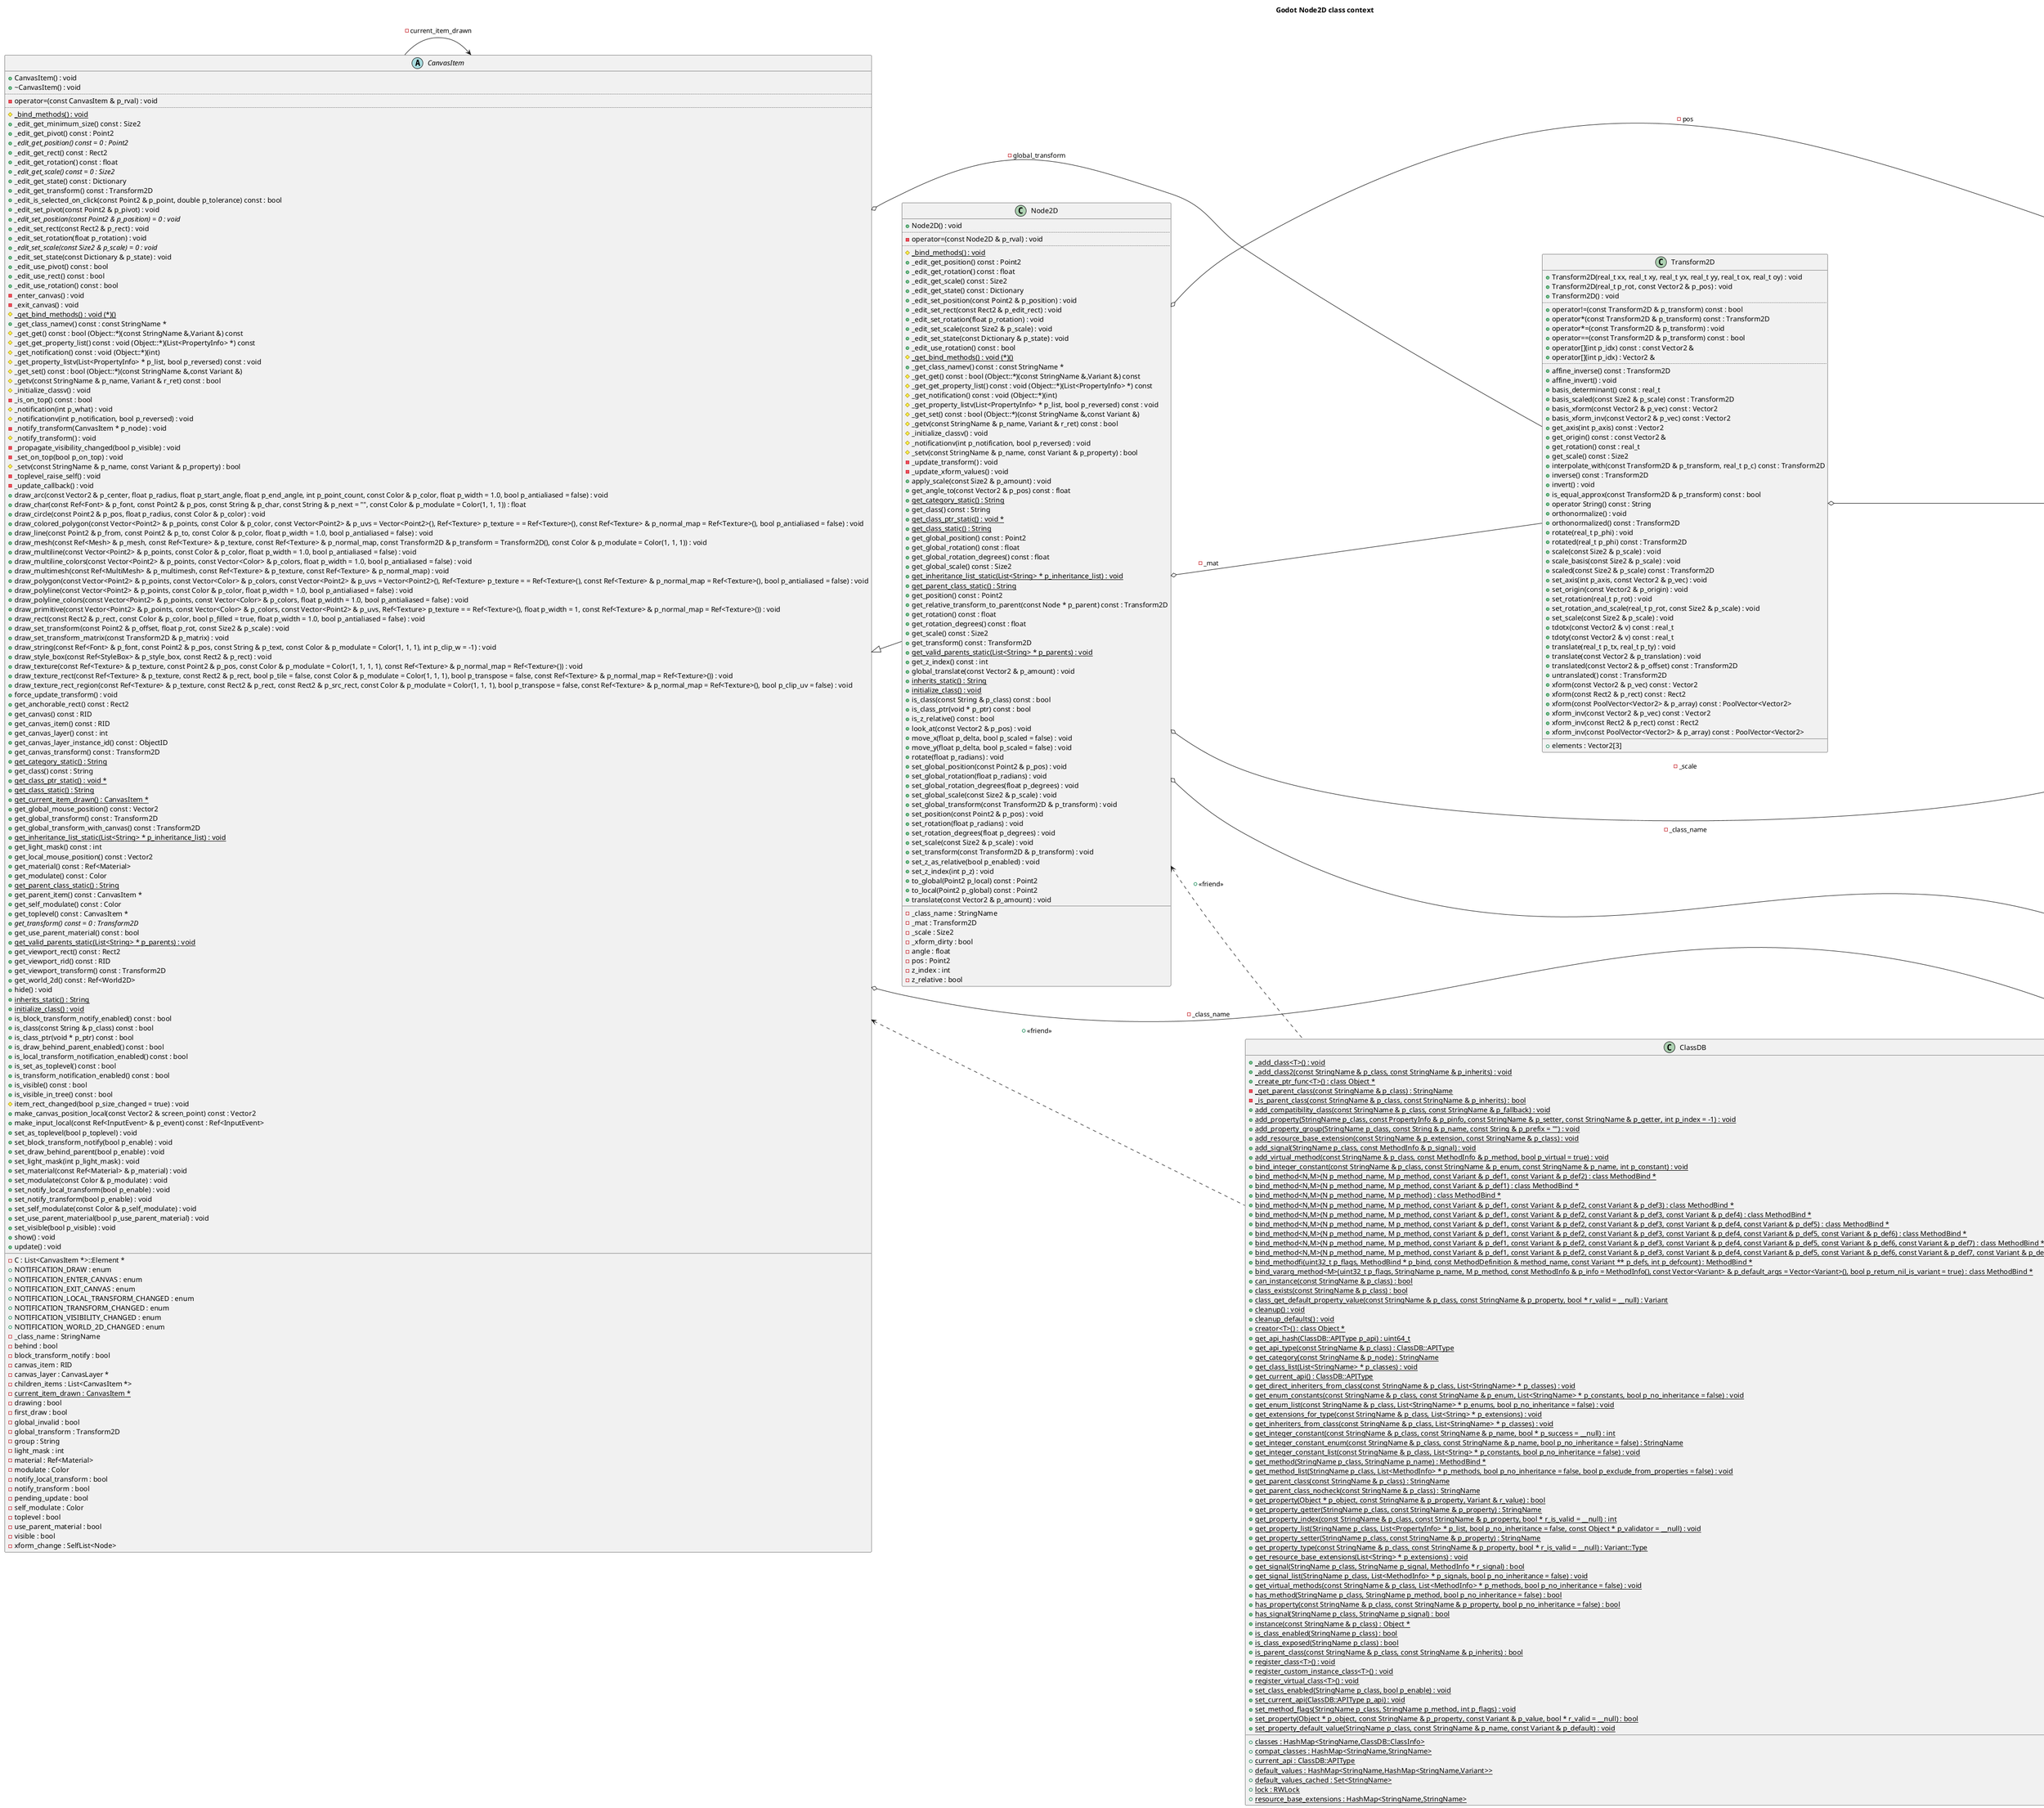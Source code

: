 @startuml
title Godot Node2D class context
left to right direction
class "Vector2" as C_0000053309527800613276
class C_0000053309527800613276 [[https://github.com/godotengine/godot/blob/faf3f883d1a25ec8a2b7a31ecc9e3363613b2478/./core/math/vector2.h#L39{Vector2}]] {
+Vector2(real_t p_x, real_t p_y) : void
+Vector2() : void
..
+operator!=(const Vector2 & p_vec2) const : bool
+operator*(const Vector2 & p_v1) const : Vector2
+operator*(const real_t & rvalue) const : Vector2
+operator*=(const real_t & rvalue) : void
+operator*=(const Vector2 & rvalue) : void
+operator+(const Vector2 & p_v) const : Vector2
+operator+=(const Vector2 & p_v) : void
+operator-(const Vector2 & p_v) const : Vector2
+operator-() const : Vector2
+operator-=(const Vector2 & p_v) : void
+operator/(const Vector2 & p_v1) const : Vector2
+operator/(const real_t & rvalue) const : Vector2
+operator/=(const real_t & rvalue) : void
+operator/=(const Vector2 & rvalue) : void
+operator<(const Vector2 & p_vec2) const : bool
+operator<=(const Vector2 & p_vec2) const : bool
+operator==(const Vector2 & p_vec2) const : bool
+operator>(const Vector2 & p_vec2) const : bool
+operator>=(const Vector2 & p_vec2) const : bool
+operator[](int p_idx) const : const real_t &
+operator[](int p_idx) : real_t &
..
+abs() const : Vector2
+angle() const : real_t
+angle_to(const Vector2 & p_vector2) const : real_t
+angle_to_point(const Vector2 & p_vector2) const : real_t
+aspect() const : real_t
+bounce(const Vector2 & p_normal) const : Vector2
+ceil() const : Vector2
+clamped(real_t p_len) const : Vector2
+cross(const Vector2 & p_other) const : real_t
+cubic_interpolate(const Vector2 & p_b, const Vector2 & p_pre_a, const Vector2 & p_post_b, real_t p_weight) const : Vector2
+direction_to(const Vector2 & p_to) const : Vector2
+distance_squared_to(const Vector2 & p_vector2) const : real_t
+distance_to(const Vector2 & p_vector2) const : real_t
+dot(const Vector2 & p_other) const : real_t
+floor() const : Vector2
+is_equal_approx(const Vector2 & p_v) const : bool
+is_normalized() const : bool
+length() const : real_t
+length_squared() const : real_t
{static} +linear_interpolate(const Vector2 & p_a, const Vector2 & p_b, real_t p_weight) : Vector2
+linear_interpolate(const Vector2 & p_to, real_t p_weight) const : Vector2
+move_toward(const Vector2 & p_to, const real_t p_delta) const : Vector2
+normalize() : void
+normalized() const : Vector2
+operator String() const : String
+plane_project(real_t p_d, const Vector2 & p_vec) const : Vector2
+posmod(const real_t p_mod) const : Vector2
+posmodv(const Vector2 & p_modv) const : Vector2
+project(const Vector2 & p_to) const : Vector2
+reflect(const Vector2 & p_normal) const : Vector2
+rotated(real_t p_by) const : Vector2
+round() const : Vector2
+set_rotation(real_t p_radians) : void
+sign() const : Vector2
+slerp(const Vector2 & p_to, real_t p_weight) const : Vector2
+slide(const Vector2 & p_normal) const : Vector2
+snapped(const Vector2 & p_by) const : Vector2
+tangent() const : Vector2
__
+ : Vector2::(anonymous_506200) [[[https://github.com/godotengine/godot/blob/faf3f883d1a25ec8a2b7a31ecc9e3363613b2478/./core/math/vector2.h#L46{}]]]
+ : Vector2::(anonymous_506305) [[[https://github.com/godotengine/godot/blob/faf3f883d1a25ec8a2b7a31ecc9e3363613b2478/./core/math/vector2.h#L50{}]]]
}
class "Transform2D" as C_0001296138246691404804
class C_0001296138246691404804 [[https://github.com/godotengine/godot/blob/faf3f883d1a25ec8a2b7a31ecc9e3363613b2478/./core/math/transform_2d.h#L37{Transform2D}]] {
+Transform2D(real_t xx, real_t xy, real_t yx, real_t yy, real_t ox, real_t oy) : void
+Transform2D(real_t p_rot, const Vector2 & p_pos) : void
+Transform2D() : void
..
+operator!=(const Transform2D & p_transform) const : bool
+operator*(const Transform2D & p_transform) const : Transform2D
+operator*=(const Transform2D & p_transform) : void
+operator==(const Transform2D & p_transform) const : bool
+operator[](int p_idx) const : const Vector2 &
+operator[](int p_idx) : Vector2 &
..
+affine_inverse() const : Transform2D
+affine_invert() : void
+basis_determinant() const : real_t
+basis_scaled(const Size2 & p_scale) const : Transform2D
+basis_xform(const Vector2 & p_vec) const : Vector2
+basis_xform_inv(const Vector2 & p_vec) const : Vector2
+get_axis(int p_axis) const : Vector2
+get_origin() const : const Vector2 &
+get_rotation() const : real_t
+get_scale() const : Size2
+interpolate_with(const Transform2D & p_transform, real_t p_c) const : Transform2D
+inverse() const : Transform2D
+invert() : void
+is_equal_approx(const Transform2D & p_transform) const : bool
+operator String() const : String
+orthonormalize() : void
+orthonormalized() const : Transform2D
+rotate(real_t p_phi) : void
+rotated(real_t p_phi) const : Transform2D
+scale(const Size2 & p_scale) : void
+scale_basis(const Size2 & p_scale) : void
+scaled(const Size2 & p_scale) const : Transform2D
+set_axis(int p_axis, const Vector2 & p_vec) : void
+set_origin(const Vector2 & p_origin) : void
+set_rotation(real_t p_rot) : void
+set_rotation_and_scale(real_t p_rot, const Size2 & p_scale) : void
+set_scale(const Size2 & p_scale) : void
+tdotx(const Vector2 & v) const : real_t
+tdoty(const Vector2 & v) const : real_t
+translate(real_t p_tx, real_t p_ty) : void
+translate(const Vector2 & p_translation) : void
+translated(const Vector2 & p_offset) const : Transform2D
+untranslated() const : Transform2D
+xform(const Vector2 & p_vec) const : Vector2
+xform(const Rect2 & p_rect) const : Rect2
+xform(const PoolVector<Vector2> & p_array) const : PoolVector<Vector2>
+xform_inv(const Vector2 & p_vec) const : Vector2
+xform_inv(const Rect2 & p_rect) const : Rect2
+xform_inv(const PoolVector<Vector2> & p_array) const : PoolVector<Vector2>
__
+elements : Vector2[3] [[[https://github.com/godotengine/godot/blob/faf3f883d1a25ec8a2b7a31ecc9e3363613b2478/./core/math/transform_2d.h#L49{elements}]]]
}
class "StringName" as C_0001858199404643284193
class C_0001858199404643284193 [[https://github.com/godotengine/godot/blob/faf3f883d1a25ec8a2b7a31ecc9e3363613b2478/./core/string_name.h#L44{StringName}]] {
-StringName(StringName::_Data * p_data) : void
+StringName(const char * p_name) : void
+StringName(const StringName & p_name) : void
+StringName(const String & p_name) : void
+StringName(const StaticCString & p_static_string) : void
+StringName() : void
+~StringName() : void
..
+operator=(const StringName & p_name) : void
..
+operator!=(const String & p_name) const : bool
+operator!=(const StringName & p_name) const : bool
+operator<(const StringName & p_name) const : bool
+operator==(const String & p_name) const : bool
+operator==(const char * p_name) const : bool
+operator==(const StringName & p_name) const : bool
..
{static} -cleanup() : void
+data_unique_pointer() const : const void *
+hash() const : uint32_t
+operator String() const : String
+operator const void *() const : const void *
{static} +search(const char * p_name) : StringName
{static} +search(const CharType * p_name) : StringName
{static} +search(const String & p_name) : StringName
{static} -setup() : void
-unref() : void
__
-STRING_TABLE_BITS : enum
-STRING_TABLE_LEN : enum
-STRING_TABLE_MASK : enum
-_data : StringName::_Data * [[[https://github.com/godotengine/godot/blob/faf3f883d1a25ec8a2b7a31ecc9e3363613b2478/./core/string_name.h#L73{_data}]]]
{static} -_table : StringName::_Data *[4096] [[[https://github.com/godotengine/godot/blob/faf3f883d1a25ec8a2b7a31ecc9e3363613b2478/./core/string_name.h#L71{_table}]]]
{static} -configured : bool [[[https://github.com/godotengine/godot/blob/faf3f883d1a25ec8a2b7a31ecc9e3363613b2478/./core/string_name.h#L88{configured}]]]
{static} -lock : Mutex [[[https://github.com/godotengine/godot/blob/faf3f883d1a25ec8a2b7a31ecc9e3363613b2478/./core/string_name.h#L85{lock}]]]
}
class "ClassDB" as C_0000104564426296396960
class C_0000104564426296396960 [[https://github.com/godotengine/godot/blob/faf3f883d1a25ec8a2b7a31ecc9e3363613b2478/./core/class_db.h#L94{ClassDB}]] {
{static} +_add_class<T>() : void
{static} +_add_class2(const StringName & p_class, const StringName & p_inherits) : void
{static} +_create_ptr_func<T>() : class Object *
{static} -_get_parent_class(const StringName & p_class) : StringName
{static} -_is_parent_class(const StringName & p_class, const StringName & p_inherits) : bool
{static} +add_compatibility_class(const StringName & p_class, const StringName & p_fallback) : void
{static} +add_property(StringName p_class, const PropertyInfo & p_pinfo, const StringName & p_setter, const StringName & p_getter, int p_index = -1) : void
{static} +add_property_group(StringName p_class, const String & p_name, const String & p_prefix = "") : void
{static} +add_resource_base_extension(const StringName & p_extension, const StringName & p_class) : void
{static} +add_signal(StringName p_class, const MethodInfo & p_signal) : void
{static} +add_virtual_method(const StringName & p_class, const MethodInfo & p_method, bool p_virtual = true) : void
{static} +bind_integer_constant(const StringName & p_class, const StringName & p_enum, const StringName & p_name, int p_constant) : void
{static} +bind_method<N,M>(N p_method_name, M p_method, const Variant & p_def1, const Variant & p_def2) : class MethodBind *
{static} +bind_method<N,M>(N p_method_name, M p_method, const Variant & p_def1) : class MethodBind *
{static} +bind_method<N,M>(N p_method_name, M p_method) : class MethodBind *
{static} +bind_method<N,M>(N p_method_name, M p_method, const Variant & p_def1, const Variant & p_def2, const Variant & p_def3) : class MethodBind *
{static} +bind_method<N,M>(N p_method_name, M p_method, const Variant & p_def1, const Variant & p_def2, const Variant & p_def3, const Variant & p_def4) : class MethodBind *
{static} +bind_method<N,M>(N p_method_name, M p_method, const Variant & p_def1, const Variant & p_def2, const Variant & p_def3, const Variant & p_def4, const Variant & p_def5) : class MethodBind *
{static} +bind_method<N,M>(N p_method_name, M p_method, const Variant & p_def1, const Variant & p_def2, const Variant & p_def3, const Variant & p_def4, const Variant & p_def5, const Variant & p_def6) : class MethodBind *
{static} +bind_method<N,M>(N p_method_name, M p_method, const Variant & p_def1, const Variant & p_def2, const Variant & p_def3, const Variant & p_def4, const Variant & p_def5, const Variant & p_def6, const Variant & p_def7) : class MethodBind *
{static} +bind_method<N,M>(N p_method_name, M p_method, const Variant & p_def1, const Variant & p_def2, const Variant & p_def3, const Variant & p_def4, const Variant & p_def5, const Variant & p_def6, const Variant & p_def7, const Variant & p_def8) : class MethodBind *
{static} +bind_methodfi(uint32_t p_flags, MethodBind * p_bind, const MethodDefinition & method_name, const Variant ** p_defs, int p_defcount) : MethodBind *
{static} +bind_vararg_method<M>(uint32_t p_flags, StringName p_name, M p_method, const MethodInfo & p_info = MethodInfo(), const Vector<Variant> & p_default_args = Vector<Variant>(), bool p_return_nil_is_variant = true) : class MethodBind *
{static} +can_instance(const StringName & p_class) : bool
{static} +class_exists(const StringName & p_class) : bool
{static} +class_get_default_property_value(const StringName & p_class, const StringName & p_property, bool * r_valid = __null) : Variant
{static} +cleanup() : void
{static} +cleanup_defaults() : void
{static} +creator<T>() : class Object *
{static} +get_api_hash(ClassDB::APIType p_api) : uint64_t
{static} +get_api_type(const StringName & p_class) : ClassDB::APIType
{static} +get_category(const StringName & p_node) : StringName
{static} +get_class_list(List<StringName> * p_classes) : void
{static} +get_current_api() : ClassDB::APIType
{static} +get_direct_inheriters_from_class(const StringName & p_class, List<StringName> * p_classes) : void
{static} +get_enum_constants(const StringName & p_class, const StringName & p_enum, List<StringName> * p_constants, bool p_no_inheritance = false) : void
{static} +get_enum_list(const StringName & p_class, List<StringName> * p_enums, bool p_no_inheritance = false) : void
{static} +get_extensions_for_type(const StringName & p_class, List<String> * p_extensions) : void
{static} +get_inheriters_from_class(const StringName & p_class, List<StringName> * p_classes) : void
{static} +get_integer_constant(const StringName & p_class, const StringName & p_name, bool * p_success = __null) : int
{static} +get_integer_constant_enum(const StringName & p_class, const StringName & p_name, bool p_no_inheritance = false) : StringName
{static} +get_integer_constant_list(const StringName & p_class, List<String> * p_constants, bool p_no_inheritance = false) : void
{static} +get_method(StringName p_class, StringName p_name) : MethodBind *
{static} +get_method_list(StringName p_class, List<MethodInfo> * p_methods, bool p_no_inheritance = false, bool p_exclude_from_properties = false) : void
{static} +get_parent_class(const StringName & p_class) : StringName
{static} +get_parent_class_nocheck(const StringName & p_class) : StringName
{static} +get_property(Object * p_object, const StringName & p_property, Variant & r_value) : bool
{static} +get_property_getter(StringName p_class, const StringName & p_property) : StringName
{static} +get_property_index(const StringName & p_class, const StringName & p_property, bool * r_is_valid = __null) : int
{static} +get_property_list(StringName p_class, List<PropertyInfo> * p_list, bool p_no_inheritance = false, const Object * p_validator = __null) : void
{static} +get_property_setter(StringName p_class, const StringName & p_property) : StringName
{static} +get_property_type(const StringName & p_class, const StringName & p_property, bool * r_is_valid = __null) : Variant::Type
{static} +get_resource_base_extensions(List<String> * p_extensions) : void
{static} +get_signal(StringName p_class, StringName p_signal, MethodInfo * r_signal) : bool
{static} +get_signal_list(StringName p_class, List<MethodInfo> * p_signals, bool p_no_inheritance = false) : void
{static} +get_virtual_methods(const StringName & p_class, List<MethodInfo> * p_methods, bool p_no_inheritance = false) : void
{static} +has_method(StringName p_class, StringName p_method, bool p_no_inheritance = false) : bool
{static} +has_property(const StringName & p_class, const StringName & p_property, bool p_no_inheritance = false) : bool
{static} +has_signal(StringName p_class, StringName p_signal) : bool
{static} +instance(const StringName & p_class) : Object *
{static} +is_class_enabled(StringName p_class) : bool
{static} +is_class_exposed(StringName p_class) : bool
{static} +is_parent_class(const StringName & p_class, const StringName & p_inherits) : bool
{static} +register_class<T>() : void
{static} +register_custom_instance_class<T>() : void
{static} +register_virtual_class<T>() : void
{static} +set_class_enabled(StringName p_class, bool p_enable) : void
{static} +set_current_api(ClassDB::APIType p_api) : void
{static} +set_method_flags(StringName p_class, StringName p_method, int p_flags) : void
{static} +set_property(Object * p_object, const StringName & p_property, const Variant & p_value, bool * r_valid = __null) : bool
{static} +set_property_default_value(StringName p_class, const StringName & p_name, const Variant & p_default) : void
__
{static} +classes : HashMap<StringName,ClassDB::ClassInfo> [[[https://github.com/godotengine/godot/blob/faf3f883d1a25ec8a2b7a31ecc9e3363613b2478/./core/class_db.h#L147{classes}]]]
{static} +compat_classes : HashMap<StringName,StringName> [[[https://github.com/godotengine/godot/blob/faf3f883d1a25ec8a2b7a31ecc9e3363613b2478/./core/class_db.h#L149{compat_classes}]]]
{static} +current_api : ClassDB::APIType [[[https://github.com/godotengine/godot/blob/faf3f883d1a25ec8a2b7a31ecc9e3363613b2478/./core/class_db.h#L157{current_api}]]]
{static} +default_values : HashMap<StringName,HashMap<StringName,Variant>> [[[https://github.com/godotengine/godot/blob/faf3f883d1a25ec8a2b7a31ecc9e3363613b2478/./core/class_db.h#L161{default_values}]]]
{static} +default_values_cached : Set<StringName> [[[https://github.com/godotengine/godot/blob/faf3f883d1a25ec8a2b7a31ecc9e3363613b2478/./core/class_db.h#L162{default_values_cached}]]]
{static} +lock : RWLock [[[https://github.com/godotengine/godot/blob/faf3f883d1a25ec8a2b7a31ecc9e3363613b2478/./core/class_db.h#L146{lock}]]]
{static} +resource_base_extensions : HashMap<StringName,StringName> [[[https://github.com/godotengine/godot/blob/faf3f883d1a25ec8a2b7a31ecc9e3363613b2478/./core/class_db.h#L148{resource_base_extensions}]]]
}
abstract "CanvasItem" as C_0002074383603489565895
abstract C_0002074383603489565895 [[https://github.com/godotengine/godot/blob/faf3f883d1a25ec8a2b7a31ecc9e3363613b2478/./scene/2d/canvas_item.h#L165{CanvasItem}]] {
+CanvasItem() : void
+~CanvasItem() : void
..
-operator=(const CanvasItem & p_rval) : void
..
{static} #_bind_methods() : void
+_edit_get_minimum_size() const : Size2
+_edit_get_pivot() const : Point2
{abstract} +_edit_get_position() const = 0 : Point2
+_edit_get_rect() const : Rect2
+_edit_get_rotation() const : float
{abstract} +_edit_get_scale() const = 0 : Size2
+_edit_get_state() const : Dictionary
+_edit_get_transform() const : Transform2D
+_edit_is_selected_on_click(const Point2 & p_point, double p_tolerance) const : bool
+_edit_set_pivot(const Point2 & p_pivot) : void
{abstract} +_edit_set_position(const Point2 & p_position) = 0 : void
+_edit_set_rect(const Rect2 & p_rect) : void
+_edit_set_rotation(float p_rotation) : void
{abstract} +_edit_set_scale(const Size2 & p_scale) = 0 : void
+_edit_set_state(const Dictionary & p_state) : void
+_edit_use_pivot() const : bool
+_edit_use_rect() const : bool
+_edit_use_rotation() const : bool
-_enter_canvas() : void
-_exit_canvas() : void
{static} #_get_bind_methods() : void (*)()
+_get_class_namev() const : const StringName *
#_get_get() const : bool (Object::*)(const StringName &,Variant &) const
#_get_get_property_list() const : void (Object::*)(List<PropertyInfo> *) const
#_get_notification() const : void (Object::*)(int)
#_get_property_listv(List<PropertyInfo> * p_list, bool p_reversed) const : void
#_get_set() const : bool (Object::*)(const StringName &,const Variant &)
#_getv(const StringName & p_name, Variant & r_ret) const : bool
#_initialize_classv() : void
-_is_on_top() const : bool
#_notification(int p_what) : void
#_notificationv(int p_notification, bool p_reversed) : void
-_notify_transform(CanvasItem * p_node) : void
#_notify_transform() : void
-_propagate_visibility_changed(bool p_visible) : void
-_set_on_top(bool p_on_top) : void
#_setv(const StringName & p_name, const Variant & p_property) : bool
-_toplevel_raise_self() : void
-_update_callback() : void
+draw_arc(const Vector2 & p_center, float p_radius, float p_start_angle, float p_end_angle, int p_point_count, const Color & p_color, float p_width = 1.0, bool p_antialiased = false) : void
+draw_char(const Ref<Font> & p_font, const Point2 & p_pos, const String & p_char, const String & p_next = "", const Color & p_modulate = Color(1, 1, 1)) : float
+draw_circle(const Point2 & p_pos, float p_radius, const Color & p_color) : void
+draw_colored_polygon(const Vector<Point2> & p_points, const Color & p_color, const Vector<Point2> & p_uvs = Vector<Point2>(), Ref<Texture> p_texture = = Ref<Texture>(), const Ref<Texture> & p_normal_map = Ref<Texture>(), bool p_antialiased = false) : void
+draw_line(const Point2 & p_from, const Point2 & p_to, const Color & p_color, float p_width = 1.0, bool p_antialiased = false) : void
+draw_mesh(const Ref<Mesh> & p_mesh, const Ref<Texture> & p_texture, const Ref<Texture> & p_normal_map, const Transform2D & p_transform = Transform2D(), const Color & p_modulate = Color(1, 1, 1)) : void
+draw_multiline(const Vector<Point2> & p_points, const Color & p_color, float p_width = 1.0, bool p_antialiased = false) : void
+draw_multiline_colors(const Vector<Point2> & p_points, const Vector<Color> & p_colors, float p_width = 1.0, bool p_antialiased = false) : void
+draw_multimesh(const Ref<MultiMesh> & p_multimesh, const Ref<Texture> & p_texture, const Ref<Texture> & p_normal_map) : void
+draw_polygon(const Vector<Point2> & p_points, const Vector<Color> & p_colors, const Vector<Point2> & p_uvs = Vector<Point2>(), Ref<Texture> p_texture = = Ref<Texture>(), const Ref<Texture> & p_normal_map = Ref<Texture>(), bool p_antialiased = false) : void
+draw_polyline(const Vector<Point2> & p_points, const Color & p_color, float p_width = 1.0, bool p_antialiased = false) : void
+draw_polyline_colors(const Vector<Point2> & p_points, const Vector<Color> & p_colors, float p_width = 1.0, bool p_antialiased = false) : void
+draw_primitive(const Vector<Point2> & p_points, const Vector<Color> & p_colors, const Vector<Point2> & p_uvs, Ref<Texture> p_texture = = Ref<Texture>(), float p_width = 1, const Ref<Texture> & p_normal_map = Ref<Texture>()) : void
+draw_rect(const Rect2 & p_rect, const Color & p_color, bool p_filled = true, float p_width = 1.0, bool p_antialiased = false) : void
+draw_set_transform(const Point2 & p_offset, float p_rot, const Size2 & p_scale) : void
+draw_set_transform_matrix(const Transform2D & p_matrix) : void
+draw_string(const Ref<Font> & p_font, const Point2 & p_pos, const String & p_text, const Color & p_modulate = Color(1, 1, 1), int p_clip_w = -1) : void
+draw_style_box(const Ref<StyleBox> & p_style_box, const Rect2 & p_rect) : void
+draw_texture(const Ref<Texture> & p_texture, const Point2 & p_pos, const Color & p_modulate = Color(1, 1, 1, 1), const Ref<Texture> & p_normal_map = Ref<Texture>()) : void
+draw_texture_rect(const Ref<Texture> & p_texture, const Rect2 & p_rect, bool p_tile = false, const Color & p_modulate = Color(1, 1, 1), bool p_transpose = false, const Ref<Texture> & p_normal_map = Ref<Texture>()) : void
+draw_texture_rect_region(const Ref<Texture> & p_texture, const Rect2 & p_rect, const Rect2 & p_src_rect, const Color & p_modulate = Color(1, 1, 1), bool p_transpose = false, const Ref<Texture> & p_normal_map = Ref<Texture>(), bool p_clip_uv = false) : void
+force_update_transform() : void
+get_anchorable_rect() const : Rect2
+get_canvas() const : RID
+get_canvas_item() const : RID
+get_canvas_layer() const : int
+get_canvas_layer_instance_id() const : ObjectID
+get_canvas_transform() const : Transform2D
{static} +get_category_static() : String
+get_class() const : String
{static} +get_class_ptr_static() : void *
{static} +get_class_static() : String
{static} +get_current_item_drawn() : CanvasItem *
+get_global_mouse_position() const : Vector2
+get_global_transform() const : Transform2D
+get_global_transform_with_canvas() const : Transform2D
{static} +get_inheritance_list_static(List<String> * p_inheritance_list) : void
+get_light_mask() const : int
+get_local_mouse_position() const : Vector2
+get_material() const : Ref<Material>
+get_modulate() const : Color
{static} +get_parent_class_static() : String
+get_parent_item() const : CanvasItem *
+get_self_modulate() const : Color
+get_toplevel() const : CanvasItem *
{abstract} +get_transform() const = 0 : Transform2D
+get_use_parent_material() const : bool
{static} +get_valid_parents_static(List<String> * p_parents) : void
+get_viewport_rect() const : Rect2
+get_viewport_rid() const : RID
+get_viewport_transform() const : Transform2D
+get_world_2d() const : Ref<World2D>
+hide() : void
{static} +inherits_static() : String
{static} +initialize_class() : void
+is_block_transform_notify_enabled() const : bool
+is_class(const String & p_class) const : bool
+is_class_ptr(void * p_ptr) const : bool
+is_draw_behind_parent_enabled() const : bool
+is_local_transform_notification_enabled() const : bool
+is_set_as_toplevel() const : bool
+is_transform_notification_enabled() const : bool
+is_visible() const : bool
+is_visible_in_tree() const : bool
#item_rect_changed(bool p_size_changed = true) : void
+make_canvas_position_local(const Vector2 & screen_point) const : Vector2
+make_input_local(const Ref<InputEvent> & p_event) const : Ref<InputEvent>
+set_as_toplevel(bool p_toplevel) : void
+set_block_transform_notify(bool p_enable) : void
+set_draw_behind_parent(bool p_enable) : void
+set_light_mask(int p_light_mask) : void
+set_material(const Ref<Material> & p_material) : void
+set_modulate(const Color & p_modulate) : void
+set_notify_local_transform(bool p_enable) : void
+set_notify_transform(bool p_enable) : void
+set_self_modulate(const Color & p_self_modulate) : void
+set_use_parent_material(bool p_use_parent_material) : void
+set_visible(bool p_visible) : void
+show() : void
+update() : void
__
-C : List<CanvasItem *>::Element * [[[https://github.com/godotengine/godot/blob/faf3f883d1a25ec8a2b7a31ecc9e3363613b2478/./scene/2d/canvas_item.h#L192{C}]]]
+NOTIFICATION_DRAW : enum
+NOTIFICATION_ENTER_CANVAS : enum
+NOTIFICATION_EXIT_CANVAS : enum
+NOTIFICATION_LOCAL_TRANSFORM_CHANGED : enum
+NOTIFICATION_TRANSFORM_CHANGED : enum
+NOTIFICATION_VISIBILITY_CHANGED : enum
+NOTIFICATION_WORLD_2D_CHANGED : enum
-_class_name : StringName [[[https://github.com/godotengine/godot/blob/faf3f883d1a25ec8a2b7a31ecc9e3363613b2478/./scene/2d/canvas_item.h#L167{_class_name}]]]
-behind : bool [[[https://github.com/godotengine/godot/blob/faf3f883d1a25ec8a2b7a31ecc9e3363613b2478/./scene/2d/canvas_item.h#L202{behind}]]]
-block_transform_notify : bool [[[https://github.com/godotengine/godot/blob/faf3f883d1a25ec8a2b7a31ecc9e3363613b2478/./scene/2d/canvas_item.h#L201{block_transform_notify}]]]
-canvas_item : RID [[[https://github.com/godotengine/godot/blob/faf3f883d1a25ec8a2b7a31ecc9e3363613b2478/./scene/2d/canvas_item.h#L183{canvas_item}]]]
-canvas_layer : CanvasLayer * [[[https://github.com/godotengine/godot/blob/faf3f883d1a25ec8a2b7a31ecc9e3363613b2478/./scene/2d/canvas_item.h#L186{canvas_layer}]]]
-children_items : List<CanvasItem *> [[[https://github.com/godotengine/godot/blob/faf3f883d1a25ec8a2b7a31ecc9e3363613b2478/./scene/2d/canvas_item.h#L191{children_items}]]]
{static} -current_item_drawn : CanvasItem * [[[https://github.com/godotengine/godot/blob/faf3f883d1a25ec8a2b7a31ecc9e3363613b2478/./scene/2d/canvas_item.h#L226{current_item_drawn}]]]
-drawing : bool [[[https://github.com/godotengine/godot/blob/faf3f883d1a25ec8a2b7a31ecc9e3363613b2478/./scene/2d/canvas_item.h#L200{drawing}]]]
-first_draw : bool [[[https://github.com/godotengine/godot/blob/faf3f883d1a25ec8a2b7a31ecc9e3363613b2478/./scene/2d/canvas_item.h#L196{first_draw}]]]
-global_invalid : bool [[[https://github.com/godotengine/godot/blob/faf3f883d1a25ec8a2b7a31ecc9e3363613b2478/./scene/2d/canvas_item.h#L210{global_invalid}]]]
-global_transform : Transform2D [[[https://github.com/godotengine/godot/blob/faf3f883d1a25ec8a2b7a31ecc9e3363613b2478/./scene/2d/canvas_item.h#L209{global_transform}]]]
-group : String [[[https://github.com/godotengine/godot/blob/faf3f883d1a25ec8a2b7a31ecc9e3363613b2478/./scene/2d/canvas_item.h#L184{group}]]]
-light_mask : int [[[https://github.com/godotengine/godot/blob/faf3f883d1a25ec8a2b7a31ecc9e3363613b2478/./scene/2d/canvas_item.h#L194{light_mask}]]]
-material : Ref<Material> [[[https://github.com/godotengine/godot/blob/faf3f883d1a25ec8a2b7a31ecc9e3363613b2478/./scene/2d/canvas_item.h#L207{material}]]]
-modulate : Color [[[https://github.com/godotengine/godot/blob/faf3f883d1a25ec8a2b7a31ecc9e3363613b2478/./scene/2d/canvas_item.h#L188{modulate}]]]
-notify_local_transform : bool [[[https://github.com/godotengine/godot/blob/faf3f883d1a25ec8a2b7a31ecc9e3363613b2478/./scene/2d/canvas_item.h#L204{notify_local_transform}]]]
-notify_transform : bool [[[https://github.com/godotengine/godot/blob/faf3f883d1a25ec8a2b7a31ecc9e3363613b2478/./scene/2d/canvas_item.h#L205{notify_transform}]]]
-pending_update : bool [[[https://github.com/godotengine/godot/blob/faf3f883d1a25ec8a2b7a31ecc9e3363613b2478/./scene/2d/canvas_item.h#L198{pending_update}]]]
-self_modulate : Color [[[https://github.com/godotengine/godot/blob/faf3f883d1a25ec8a2b7a31ecc9e3363613b2478/./scene/2d/canvas_item.h#L189{self_modulate}]]]
-toplevel : bool [[[https://github.com/godotengine/godot/blob/faf3f883d1a25ec8a2b7a31ecc9e3363613b2478/./scene/2d/canvas_item.h#L199{toplevel}]]]
-use_parent_material : bool [[[https://github.com/godotengine/godot/blob/faf3f883d1a25ec8a2b7a31ecc9e3363613b2478/./scene/2d/canvas_item.h#L203{use_parent_material}]]]
-visible : bool [[[https://github.com/godotengine/godot/blob/faf3f883d1a25ec8a2b7a31ecc9e3363613b2478/./scene/2d/canvas_item.h#L197{visible}]]]
-xform_change : SelfList<Node> [[[https://github.com/godotengine/godot/blob/faf3f883d1a25ec8a2b7a31ecc9e3363613b2478/./scene/2d/canvas_item.h#L181{xform_change}]]]
}
class "Node2D" as C_0002289363354048605759
class C_0002289363354048605759 [[https://github.com/godotengine/godot/blob/faf3f883d1a25ec8a2b7a31ecc9e3363613b2478/scene/2d/node_2d.h#L36{Node2D}]] {
+Node2D() : void
..
-operator=(const Node2D & p_rval) : void
..
{static} #_bind_methods() : void
+_edit_get_position() const : Point2
+_edit_get_rotation() const : float
+_edit_get_scale() const : Size2
+_edit_get_state() const : Dictionary
+_edit_set_position(const Point2 & p_position) : void
+_edit_set_rect(const Rect2 & p_edit_rect) : void
+_edit_set_rotation(float p_rotation) : void
+_edit_set_scale(const Size2 & p_scale) : void
+_edit_set_state(const Dictionary & p_state) : void
+_edit_use_rotation() const : bool
{static} #_get_bind_methods() : void (*)()
+_get_class_namev() const : const StringName *
#_get_get() const : bool (Object::*)(const StringName &,Variant &) const
#_get_get_property_list() const : void (Object::*)(List<PropertyInfo> *) const
#_get_notification() const : void (Object::*)(int)
#_get_property_listv(List<PropertyInfo> * p_list, bool p_reversed) const : void
#_get_set() const : bool (Object::*)(const StringName &,const Variant &)
#_getv(const StringName & p_name, Variant & r_ret) const : bool
#_initialize_classv() : void
#_notificationv(int p_notification, bool p_reversed) : void
#_setv(const StringName & p_name, const Variant & p_property) : bool
-_update_transform() : void
-_update_xform_values() : void
+apply_scale(const Size2 & p_amount) : void
+get_angle_to(const Vector2 & p_pos) const : float
{static} +get_category_static() : String
+get_class() const : String
{static} +get_class_ptr_static() : void *
{static} +get_class_static() : String
+get_global_position() const : Point2
+get_global_rotation() const : float
+get_global_rotation_degrees() const : float
+get_global_scale() const : Size2
{static} +get_inheritance_list_static(List<String> * p_inheritance_list) : void
{static} +get_parent_class_static() : String
+get_position() const : Point2
+get_relative_transform_to_parent(const Node * p_parent) const : Transform2D
+get_rotation() const : float
+get_rotation_degrees() const : float
+get_scale() const : Size2
+get_transform() const : Transform2D
{static} +get_valid_parents_static(List<String> * p_parents) : void
+get_z_index() const : int
+global_translate(const Vector2 & p_amount) : void
{static} +inherits_static() : String
{static} +initialize_class() : void
+is_class(const String & p_class) const : bool
+is_class_ptr(void * p_ptr) const : bool
+is_z_relative() const : bool
+look_at(const Vector2 & p_pos) : void
+move_x(float p_delta, bool p_scaled = false) : void
+move_y(float p_delta, bool p_scaled = false) : void
+rotate(float p_radians) : void
+set_global_position(const Point2 & p_pos) : void
+set_global_rotation(float p_radians) : void
+set_global_rotation_degrees(float p_degrees) : void
+set_global_scale(const Size2 & p_scale) : void
+set_global_transform(const Transform2D & p_transform) : void
+set_position(const Point2 & p_pos) : void
+set_rotation(float p_radians) : void
+set_rotation_degrees(float p_degrees) : void
+set_scale(const Size2 & p_scale) : void
+set_transform(const Transform2D & p_transform) : void
+set_z_as_relative(bool p_enabled) : void
+set_z_index(int p_z) : void
+to_global(Point2 p_local) const : Point2
+to_local(Point2 p_global) const : Point2
+translate(const Vector2 & p_amount) : void
__
-_class_name : StringName [[[https://github.com/godotengine/godot/blob/faf3f883d1a25ec8a2b7a31ecc9e3363613b2478/scene/2d/node_2d.h#L38{_class_name}]]]
-_mat : Transform2D [[[https://github.com/godotengine/godot/blob/faf3f883d1a25ec8a2b7a31ecc9e3363613b2478/scene/2d/node_2d.h#L46{_mat}]]]
-_scale : Size2 [[[https://github.com/godotengine/godot/blob/faf3f883d1a25ec8a2b7a31ecc9e3363613b2478/scene/2d/node_2d.h#L42{_scale}]]]
-_xform_dirty : bool [[[https://github.com/godotengine/godot/blob/faf3f883d1a25ec8a2b7a31ecc9e3363613b2478/scene/2d/node_2d.h#L48{_xform_dirty}]]]
-angle : float [[[https://github.com/godotengine/godot/blob/faf3f883d1a25ec8a2b7a31ecc9e3363613b2478/scene/2d/node_2d.h#L41{angle}]]]
-pos : Point2 [[[https://github.com/godotengine/godot/blob/faf3f883d1a25ec8a2b7a31ecc9e3363613b2478/scene/2d/node_2d.h#L40{pos}]]]
-z_index : int [[[https://github.com/godotengine/godot/blob/faf3f883d1a25ec8a2b7a31ecc9e3363613b2478/scene/2d/node_2d.h#L43{z_index}]]]
-z_relative : bool [[[https://github.com/godotengine/godot/blob/faf3f883d1a25ec8a2b7a31ecc9e3363613b2478/scene/2d/node_2d.h#L44{z_relative}]]]
}
C_0001296138246691404804 o-- C_0000053309527800613276 : +elements
C_0000104564426296396960 --> C_0001858199404643284193 : +classes
C_0000104564426296396960 --> C_0001858199404643284193 : +resource_base_extensions
C_0000104564426296396960 --> C_0001858199404643284193 : +compat_classes
C_0000104564426296396960 --> C_0001858199404643284193 : +default_values
C_0000104564426296396960 --> C_0001858199404643284193 : +default_values_cached
C_0002074383603489565895 o-- C_0001858199404643284193 : -_class_name
C_0002074383603489565895 o-- C_0001296138246691404804 : -global_transform
C_0002074383603489565895 --> C_0002074383603489565895 : -current_item_drawn
C_0002074383603489565895 <.. C_0000104564426296396960 : +<<friend>>
C_0002289363354048605759 o-- C_0001858199404643284193 : -_class_name
C_0002289363354048605759 o-- C_0000053309527800613276 : -pos
C_0002289363354048605759 o-- C_0000053309527800613276 : -_scale
C_0002289363354048605759 o-- C_0001296138246691404804 : -_mat
C_0002289363354048605759 <.. C_0000104564426296396960 : +<<friend>>
C_0002074383603489565895 <|-- C_0002289363354048605759

'Generated with clang-uml, version 0.3.6-29-g238bfb0
'LLVM version Ubuntu clang version 15.0.6
@enduml
